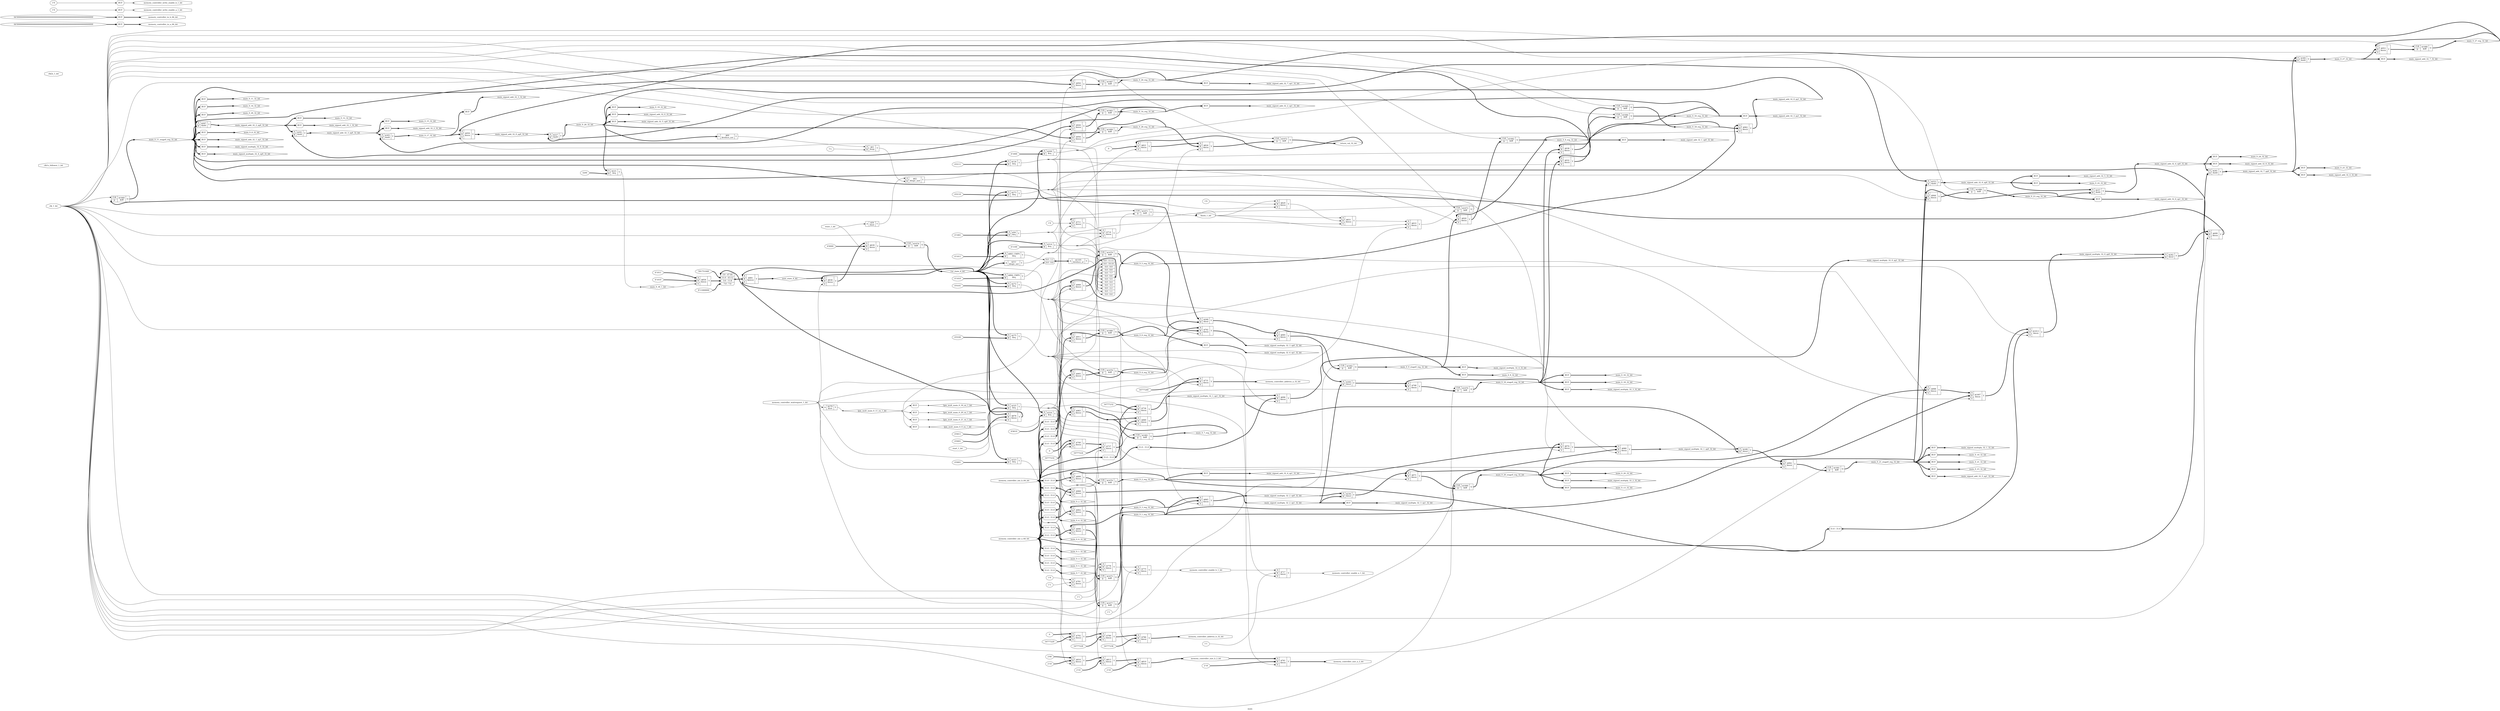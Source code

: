 digraph "main" {
label="main";
rankdir="LR";
remincross=true;
n68 [ shape=octagon, label="clk_1_bit", color="black", fontcolor="black" ];
n69 [ shape=octagon, label="clk1x_follower_1_bit", color="black", fontcolor="black" ];
n70 [ shape=octagon, label="clk2x_1_bit", color="black", fontcolor="black" ];
n71 [ shape=diamond, label="cur_state_4_bit", color="black", fontcolor="black" ];
n72 [ shape=octagon, label="finish_1_bit", color="black", fontcolor="black" ];
n73 [ shape=diamond, label="lpm_mult_main_0_11_en_1_bit", color="black", fontcolor="black" ];
n74 [ shape=diamond, label="lpm_mult_main_0_16_en_1_bit", color="black", fontcolor="black" ];
n75 [ shape=diamond, label="lpm_mult_main_0_20_en_1_bit", color="black", fontcolor="black" ];
n76 [ shape=diamond, label="lpm_mult_main_0_21_en_1_bit", color="black", fontcolor="black" ];
n77 [ shape=diamond, label="lpm_mult_main_0_9_en_1_bit", color="black", fontcolor="black" ];
n78 [ shape=diamond, label="main_0_1_32_bit", color="black", fontcolor="black" ];
n79 [ shape=diamond, label="main_0_10_32_bit", color="black", fontcolor="black" ];
n80 [ shape=diamond, label="main_0_11_32_bit", color="black", fontcolor="black" ];
n81 [ shape=diamond, label="main_0_11_stage0_reg_32_bit", color="black", fontcolor="black" ];
n82 [ shape=diamond, label="main_0_12_32_bit", color="black", fontcolor="black" ];
n83 [ shape=diamond, label="main_0_13_32_bit", color="black", fontcolor="black" ];
n84 [ shape=diamond, label="main_0_14_32_bit", color="black", fontcolor="black" ];
n85 [ shape=diamond, label="main_0_14_reg_32_bit", color="black", fontcolor="black" ];
n86 [ shape=diamond, label="main_0_15_32_bit", color="black", fontcolor="black" ];
n87 [ shape=diamond, label="main_0_16_32_bit", color="black", fontcolor="black" ];
n88 [ shape=diamond, label="main_0_16_reg_32_bit", color="black", fontcolor="black" ];
n89 [ shape=diamond, label="main_0_16_stage0_reg_32_bit", color="black", fontcolor="black" ];
n90 [ shape=diamond, label="main_0_17_32_bit", color="black", fontcolor="black" ];
n91 [ shape=diamond, label="main_0_18_32_bit", color="black", fontcolor="black" ];
n92 [ shape=diamond, label="main_0_18_reg_32_bit", color="black", fontcolor="black" ];
n93 [ shape=diamond, label="main_0_19_32_bit", color="black", fontcolor="black" ];
n94 [ shape=diamond, label="main_0_1_reg_32_bit", color="black", fontcolor="black" ];
n95 [ shape=diamond, label="main_0_2_32_bit", color="black", fontcolor="black" ];
n96 [ shape=diamond, label="main_0_20_32_bit", color="black", fontcolor="black" ];
n97 [ shape=diamond, label="main_0_20_stage0_reg_32_bit", color="black", fontcolor="black" ];
n98 [ shape=diamond, label="main_0_21_32_bit", color="black", fontcolor="black" ];
n99 [ shape=diamond, label="main_0_21_stage0_reg_32_bit", color="black", fontcolor="black" ];
n100 [ shape=diamond, label="main_0_22_32_bit", color="black", fontcolor="black" ];
n101 [ shape=diamond, label="main_0_23_32_bit", color="black", fontcolor="black" ];
n102 [ shape=diamond, label="main_0_23_reg_32_bit", color="black", fontcolor="black" ];
n103 [ shape=diamond, label="main_0_24_32_bit", color="black", fontcolor="black" ];
n104 [ shape=diamond, label="main_0_25_32_bit", color="black", fontcolor="black" ];
n105 [ shape=diamond, label="main_0_26_32_bit", color="black", fontcolor="black" ];
n106 [ shape=diamond, label="main_0_26_reg_32_bit", color="black", fontcolor="black" ];
n107 [ shape=diamond, label="main_0_27_32_bit", color="black", fontcolor="black" ];
n108 [ shape=diamond, label="main_0_27_reg_32_bit", color="black", fontcolor="black" ];
n109 [ shape=diamond, label="main_0_28_32_bit", color="black", fontcolor="black" ];
n110 [ shape=diamond, label="main_0_28_reg_32_bit", color="black", fontcolor="black" ];
n111 [ shape=diamond, label="main_0_2_reg_32_bit", color="black", fontcolor="black" ];
n112 [ shape=diamond, label="main_0_3_32_bit", color="black", fontcolor="black" ];
n113 [ shape=diamond, label="main_0_30_1_bit", color="black", fontcolor="black" ];
n114 [ shape=diamond, label="main_0_3_reg_32_bit", color="black", fontcolor="black" ];
n115 [ shape=diamond, label="main_0_4_32_bit", color="black", fontcolor="black" ];
n116 [ shape=diamond, label="main_0_4_reg_32_bit", color="black", fontcolor="black" ];
n117 [ shape=diamond, label="main_0_5_32_bit", color="black", fontcolor="black" ];
n118 [ shape=diamond, label="main_0_5_reg_32_bit", color="black", fontcolor="black" ];
n119 [ shape=diamond, label="main_0_6_32_bit", color="black", fontcolor="black" ];
n120 [ shape=diamond, label="main_0_6_reg_32_bit", color="black", fontcolor="black" ];
n121 [ shape=diamond, label="main_0_7_32_bit", color="black", fontcolor="black" ];
n122 [ shape=diamond, label="main_0_7_reg_32_bit", color="black", fontcolor="black" ];
n123 [ shape=diamond, label="main_0_8_32_bit", color="black", fontcolor="black" ];
n124 [ shape=diamond, label="main_0_9_32_bit", color="black", fontcolor="black" ];
n125 [ shape=diamond, label="main_0_9_reg_32_bit", color="black", fontcolor="black" ];
n126 [ shape=diamond, label="main_0_9_stage0_reg_32_bit", color="black", fontcolor="black" ];
n127 [ shape=diamond, label="main_signed_add_32_0_32_bit", color="black", fontcolor="black" ];
n128 [ shape=diamond, label="main_signed_add_32_0_op0_32_bit", color="black", fontcolor="black" ];
n129 [ shape=diamond, label="main_signed_add_32_0_op1_32_bit", color="black", fontcolor="black" ];
n130 [ shape=diamond, label="main_signed_add_32_1_32_bit", color="black", fontcolor="black" ];
n131 [ shape=diamond, label="main_signed_add_32_1_op0_32_bit", color="black", fontcolor="black" ];
n132 [ shape=diamond, label="main_signed_add_32_1_op1_32_bit", color="black", fontcolor="black" ];
n133 [ shape=diamond, label="main_signed_add_32_2_32_bit", color="black", fontcolor="black" ];
n134 [ shape=diamond, label="main_signed_add_32_2_op0_32_bit", color="black", fontcolor="black" ];
n135 [ shape=diamond, label="main_signed_add_32_2_op1_32_bit", color="black", fontcolor="black" ];
n136 [ shape=diamond, label="main_signed_add_32_3_32_bit", color="black", fontcolor="black" ];
n137 [ shape=diamond, label="main_signed_add_32_3_op0_32_bit", color="black", fontcolor="black" ];
n138 [ shape=diamond, label="main_signed_add_32_3_op1_32_bit", color="black", fontcolor="black" ];
n139 [ shape=diamond, label="main_signed_add_32_4_32_bit", color="black", fontcolor="black" ];
n140 [ shape=diamond, label="main_signed_add_32_4_op0_32_bit", color="black", fontcolor="black" ];
n141 [ shape=diamond, label="main_signed_add_32_4_op1_32_bit", color="black", fontcolor="black" ];
n142 [ shape=diamond, label="main_signed_add_32_5_32_bit", color="black", fontcolor="black" ];
n143 [ shape=diamond, label="main_signed_add_32_5_op0_32_bit", color="black", fontcolor="black" ];
n144 [ shape=diamond, label="main_signed_add_32_5_op1_32_bit", color="black", fontcolor="black" ];
n145 [ shape=diamond, label="main_signed_add_32_6_32_bit", color="black", fontcolor="black" ];
n146 [ shape=diamond, label="main_signed_add_32_6_op0_32_bit", color="black", fontcolor="black" ];
n147 [ shape=diamond, label="main_signed_add_32_6_op1_32_bit", color="black", fontcolor="black" ];
n148 [ shape=diamond, label="main_signed_add_32_7_32_bit", color="black", fontcolor="black" ];
n149 [ shape=diamond, label="main_signed_add_32_7_op0_32_bit", color="black", fontcolor="black" ];
n150 [ shape=diamond, label="main_signed_add_32_7_op1_32_bit", color="black", fontcolor="black" ];
n151 [ shape=diamond, label="main_signed_multiply_32_0_32_bit", color="black", fontcolor="black" ];
n152 [ shape=diamond, label="main_signed_multiply_32_0_op0_32_bit", color="black", fontcolor="black" ];
n153 [ shape=diamond, label="main_signed_multiply_32_0_op1_32_bit", color="black", fontcolor="black" ];
n154 [ shape=diamond, label="main_signed_multiply_32_1_32_bit", color="black", fontcolor="black" ];
n155 [ shape=diamond, label="main_signed_multiply_32_1_op0_32_bit", color="black", fontcolor="black" ];
n156 [ shape=diamond, label="main_signed_multiply_32_1_op1_32_bit", color="black", fontcolor="black" ];
n157 [ shape=diamond, label="main_signed_multiply_32_2_32_bit", color="black", fontcolor="black" ];
n158 [ shape=diamond, label="main_signed_multiply_32_2_op0_32_bit", color="black", fontcolor="black" ];
n159 [ shape=diamond, label="main_signed_multiply_32_2_op1_32_bit", color="black", fontcolor="black" ];
n160 [ shape=diamond, label="main_signed_multiply_32_3_32_bit", color="black", fontcolor="black" ];
n161 [ shape=diamond, label="main_signed_multiply_32_3_op0_32_bit", color="black", fontcolor="black" ];
n162 [ shape=diamond, label="main_signed_multiply_32_3_op1_32_bit", color="black", fontcolor="black" ];
n163 [ shape=diamond, label="main_signed_multiply_32_4_32_bit", color="black", fontcolor="black" ];
n164 [ shape=diamond, label="main_signed_multiply_32_4_op0_32_bit", color="black", fontcolor="black" ];
n165 [ shape=diamond, label="main_signed_multiply_32_4_op1_32_bit", color="black", fontcolor="black" ];
n166 [ shape=octagon, label="memory_controller_address_a_32_bit", color="black", fontcolor="black" ];
n167 [ shape=octagon, label="memory_controller_address_b_32_bit", color="black", fontcolor="black" ];
n168 [ shape=octagon, label="memory_controller_enable_a_1_bit", color="black", fontcolor="black" ];
n169 [ shape=octagon, label="memory_controller_enable_b_1_bit", color="black", fontcolor="black" ];
n170 [ shape=octagon, label="memory_controller_in_a_64_bit", color="black", fontcolor="black" ];
n171 [ shape=octagon, label="memory_controller_in_b_64_bit", color="black", fontcolor="black" ];
n172 [ shape=octagon, label="memory_controller_out_a_64_bit", color="black", fontcolor="black" ];
n173 [ shape=octagon, label="memory_controller_out_b_64_bit", color="black", fontcolor="black" ];
n174 [ shape=octagon, label="memory_controller_size_a_2_bit", color="black", fontcolor="black" ];
n175 [ shape=octagon, label="memory_controller_size_b_2_bit", color="black", fontcolor="black" ];
n176 [ shape=octagon, label="memory_controller_waitrequest_1_bit", color="black", fontcolor="black" ];
n177 [ shape=octagon, label="memory_controller_write_enable_a_1_bit", color="black", fontcolor="black" ];
n178 [ shape=octagon, label="memory_controller_write_enable_b_1_bit", color="black", fontcolor="black" ];
n179 [ shape=diamond, label="next_state_4_bit", color="black", fontcolor="black" ];
n180 [ shape=octagon, label="reset_1_bit", color="black", fontcolor="black" ];
n181 [ shape=octagon, label="return_val_32_bit", color="black", fontcolor="black" ];
n182 [ shape=octagon, label="start_1_bit", color="black", fontcolor="black" ];
c186 [ shape=record, label="{{<p183> A|<p184> B}|$287\n$add|{<p185> Y}}" ];
c187 [ shape=record, label="{{<p183> A|<p184> B}|$291\n$add|{<p185> Y}}" ];
c188 [ shape=record, label="{{<p183> A|<p184> B}|$305\n$add|{<p185> Y}}" ];
c189 [ shape=record, label="{{<p183> A|<p184> B}|$309\n$add|{<p185> Y}}" ];
c190 [ shape=record, label="{{<p183> A|<p184> B}|$227\n$add|{<p185> Y}}" ];
c191 [ shape=record, label="{{<p183> A|<p184> B}|$253\n$add|{<p185> Y}}" ];
c192 [ shape=record, label="{{<p183> A|<p184> B}|$257\n$add|{<p185> Y}}" ];
c193 [ shape=record, label="{{<p183> A|<p184> B}|$261\n$add|{<p185> Y}}" ];
c194 [ shape=record, label="{{<p183> A}|$1105\n$reduce_or|{<p185> Y}}" ];
x0 [ shape=record, style=rounded, label="<s1> 0:0 - 1:1 |<s0> 0:0 - 0:0 " ];
x0:e -> c194:p183:w [arrowhead=odiamond, arrowtail=odiamond, dir=both, color="black", style="setlinewidth(3)", label=""];
v1 [ label="4'0101" ];
c195 [ shape=record, label="{{<p183> A|<p184> B}|$272\n$eq|{<p185> Y}}" ];
v2 [ label="4'0110" ];
c196 [ shape=record, label="{{<p183> A|<p184> B}|$273\n$eq|{<p185> Y}}" ];
v3 [ label="4'0100" ];
c197 [ shape=record, label="{{<p183> A|<p184> B}|$275\n$eq|{<p185> Y}}" ];
c198 [ shape=record, label="{{<p183> A}|$279\n$not|{<p185> Y}}" ];
c199 [ shape=record, label="{{<p183> A}|$311\n$logic_not|{<p185> Y}}" ];
v4 [ label="4'1100" ];
c200 [ shape=record, label="{{<p183> A|<p184> B}|$314\n$eq|{<p185> Y}}" ];
v5 [ label="4'0001" ];
c201 [ shape=record, label="{{<p183> A|<p184> B}|$323\n$eq|{<p185> Y}}" ];
v6 [ label="4'0010" ];
c202 [ shape=record, label="{{<p183> A|<p184> B}|$324\n$eq|{<p185> Y}}" ];
v7 [ label="4'0011" ];
c203 [ shape=record, label="{{<p183> A|<p184> B}|$325\n$eq|{<p185> Y}}" ];
v8 [ label="4'1001" ];
c204 [ shape=record, label="{{<p183> A|<p184> B}|$58\n$eq|{<p185> Y}}" ];
c205 [ shape=record, label="{{<p183> A}|$59\n$not|{<p185> Y}}" ];
v9 [ label="4'0111" ];
c206 [ shape=record, label="{{<p183> A|<p184> B}|$124\n$eq|{<p185> Y}}" ];
v10 [ label="4'1000" ];
c207 [ shape=record, label="{{<p183> A|<p184> B}|$208\n$eq|{<p185> Y}}" ];
v11 [ label="3200" ];
c208 [ shape=record, label="{{<p183> A|<p184> B}|$221\n$eq|{<p185> Y}}" ];
v12 [ label="1'x" ];
c209 [ shape=record, label="{{<p183> A|<p184> B}|$61\n$eqx|{<p185> Y}}" ];
c210 [ shape=record, label="{{<p183> A|<p184> B}|$62\n$logic_and|{<p185> Y}}" ];
c211 [ shape=record, label="{{<p183> A|<p184> B}|$282\n$mul|{<p185> Y}}" ];
c212 [ shape=record, label="{{<p183> A|<p184> B}|$300\n$mul|{<p185> Y}}" ];
c213 [ shape=record, label="{{<p183> A|<p184> B}|$236\n$mul|{<p185> Y}}" ];
c214 [ shape=record, label="{{<p183> A|<p184> B}|$248\n$mul|{<p185> Y}}" ];
c215 [ shape=record, label="{{<p183> A|<p184> B}|$268\n$mul|{<p185> Y}}" ];
c219 [ shape=record, label="{{<p216> CLK|<p217> D}|$1069\n$dff|{<p218> Q}}" ];
c220 [ shape=record, label="{{<p216> CLK|<p217> D}|$1070\n$dff|{<p218> Q}}" ];
c221 [ shape=record, label="{{<p216> CLK|<p217> D}|$1071\n$dff|{<p218> Q}}" ];
c222 [ shape=record, label="{{<p216> CLK|<p217> D}|$1072\n$dff|{<p218> Q}}" ];
c223 [ shape=record, label="{{<p216> CLK|<p217> D}|$1073\n$dff|{<p218> Q}}" ];
c224 [ shape=record, label="{{<p216> CLK|<p217> D}|$1074\n$dff|{<p218> Q}}" ];
c225 [ shape=record, label="{{<p216> CLK|<p217> D}|$1075\n$dff|{<p218> Q}}" ];
c226 [ shape=record, label="{{<p216> CLK|<p217> D}|$1076\n$dff|{<p218> Q}}" ];
c227 [ shape=record, label="{{<p216> CLK|<p217> D}|$1077\n$dff|{<p218> Q}}" ];
c228 [ shape=record, label="{{<p216> CLK|<p217> D}|$1078\n$dff|{<p218> Q}}" ];
c229 [ shape=record, label="{{<p216> CLK|<p217> D}|$1079\n$dff|{<p218> Q}}" ];
c230 [ shape=record, label="{{<p216> CLK|<p217> D}|$1080\n$dff|{<p218> Q}}" ];
c231 [ shape=record, label="{{<p216> CLK|<p217> D}|$1081\n$dff|{<p218> Q}}" ];
c232 [ shape=record, label="{{<p216> CLK|<p217> D}|$1082\n$dff|{<p218> Q}}" ];
c233 [ shape=record, label="{{<p216> CLK|<p217> D}|$1083\n$dff|{<p218> Q}}" ];
c234 [ shape=record, label="{{<p216> CLK|<p217> D}|$1084\n$dff|{<p218> Q}}" ];
c235 [ shape=record, label="{{<p216> CLK|<p217> D}|$1085\n$dff|{<p218> Q}}" ];
c236 [ shape=record, label="{{<p216> CLK|<p217> D}|$1086\n$dff|{<p218> Q}}" ];
c237 [ shape=record, label="{{<p216> CLK|<p217> D}|$1087\n$dff|{<p218> Q}}" ];
c238 [ shape=record, label="{{<p216> CLK|<p217> D}|$1088\n$dff|{<p218> Q}}" ];
c239 [ shape=record, label="{{<p216> CLK|<p217> D}|$1089\n$dff|{<p218> Q}}" ];
c240 [ shape=record, label="{{<p216> CLK|<p217> D}|$1090\n$dff|{<p218> Q}}" ];
c241 [ shape=record, label="{{<p216> CLK|<p217> D}|$1091\n$dff|{<p218> Q}}" ];
c242 [ shape=record, label="{{<p216> CLK|<p217> D}|$1092\n$dff|{<p218> Q}}" ];
c244 [ shape=record, label="{{<p183> A|<p184> B|<p243> S}|$1007\n$mux|{<p185> Y}}" ];
c245 [ shape=record, label="{{<p183> A|<p184> B|<p243> S}|$1013\n$mux|{<p185> Y}}" ];
x13 [ shape=record, style=rounded, label="<s0> 31:0 - 31:0 " ];
x13:e -> c245:p184:w [arrowhead=odiamond, arrowtail=odiamond, dir=both, color="black", style="setlinewidth(3)", label=""];
c246 [ shape=record, label="{{<p183> A|<p184> B|<p243> S}|$696\n$mux|{<p185> Y}}" ];
x14 [ shape=record, style=rounded, label="<s0> 31:0 - 31:0 " ];
x14:e -> c246:p184:w [arrowhead=odiamond, arrowtail=odiamond, dir=both, color="black", style="setlinewidth(3)", label=""];
c247 [ shape=record, label="{{<p183> A|<p184> B|<p243> S}|$699\n$mux|{<p185> Y}}" ];
c248 [ shape=record, label="{{<p183> A|<p184> B|<p243> S}|$702\n$mux|{<p185> Y}}" ];
c249 [ shape=record, label="{{<p183> A|<p184> B|<p243> S}|$708\n$mux|{<p185> Y}}" ];
v15 [ label="1'0" ];
c250 [ shape=record, label="{{<p183> A|<p184> B|<p243> S}|$711\n$mux|{<p185> Y}}" ];
c251 [ shape=record, label="{{<p183> A|<p184> B|<p243> S}|$714\n$mux|{<p185> Y}}" ];
v16 [ label="1'1" ];
c252 [ shape=record, label="{{<p183> A|<p184> B|<p243> S}|$717\n$mux|{<p185> Y}}" ];
v17 [ label="16777240" ];
c253 [ shape=record, label="{{<p183> A|<p184> B|<p243> S}|$731\n$mux|{<p185> Y}}" ];
v18 [ label="16777232" ];
c254 [ shape=record, label="{{<p183> A|<p184> B|<p243> S}|$734\n$mux|{<p185> Y}}" ];
v19 [ label="16777224" ];
c255 [ shape=record, label="{{<p183> A|<p184> B|<p243> S}|$737\n$mux|{<p185> Y}}" ];
v20 [ label="0" ];
v21 [ label="16777216" ];
c256 [ shape=record, label="{{<p183> A|<p184> B|<p243> S}|$740\n$mux|{<p185> Y}}" ];
v22 [ label="2'10" ];
c257 [ shape=record, label="{{<p183> A|<p184> B|<p243> S}|$761\n$mux|{<p185> Y}}" ];
v23 [ label="1'1" ];
c258 [ shape=record, label="{{<p183> A|<p184> B|<p243> S}|$775\n$mux|{<p185> Y}}" ];
v24 [ label="1'1" ];
c259 [ shape=record, label="{{<p183> A|<p184> B|<p243> S}|$778\n$mux|{<p185> Y}}" ];
v25 [ label="1'0" ];
v26 [ label="1'1" ];
c260 [ shape=record, label="{{<p183> A|<p184> B|<p243> S}|$781\n$mux|{<p185> Y}}" ];
v27 [ label="16777236" ];
c261 [ shape=record, label="{{<p183> A|<p184> B|<p243> S}|$786\n$mux|{<p185> Y}}" ];
v28 [ label="16777228" ];
c262 [ shape=record, label="{{<p183> A|<p184> B|<p243> S}|$789\n$mux|{<p185> Y}}" ];
v29 [ label="0" ];
v30 [ label="16777220" ];
c263 [ shape=record, label="{{<p183> A|<p184> B|<p243> S}|$792\n$mux|{<p185> Y}}" ];
v31 [ label="2'10" ];
c264 [ shape=record, label="{{<p183> A|<p184> B|<p243> S}|$810\n$mux|{<p185> Y}}" ];
v32 [ label="2'10" ];
c265 [ shape=record, label="{{<p183> A|<p184> B|<p243> S}|$813\n$mux|{<p185> Y}}" ];
v33 [ label="2'00" ];
v34 [ label="2'10" ];
c266 [ shape=record, label="{{<p183> A|<p184> B|<p243> S}|$816\n$mux|{<p185> Y}}" ];
v35 [ label="0" ];
c267 [ shape=record, label="{{<p183> A|<p184> B|<p243> S}|$821\n$mux|{<p185> Y}}" ];
c268 [ shape=record, label="{{<p183> A|<p184> B|<p243> S}|$824\n$mux|{<p185> Y}}" ];
v36 [ label="1'0" ];
c269 [ shape=record, label="{{<p183> A|<p184> B|<p243> S}|$829\n$mux|{<p185> Y}}" ];
c270 [ shape=record, label="{{<p183> A|<p184> B|<p243> S}|$831\n$mux|{<p185> Y}}" ];
c271 [ shape=record, label="{{<p183> A|<p184> B|<p243> S}|$833\n$mux|{<p185> Y}}" ];
c272 [ shape=record, label="{{<p183> A|<p184> B|<p243> S}|$836\n$mux|{<p185> Y}}" ];
v37 [ label="4'0000" ];
c273 [ shape=record, label="{{<p183> A|<p184> B|<p243> S}|$839\n$mux|{<p185> Y}}" ];
v38 [ label="4'1011" ];
v39 [ label="4'1010" ];
c274 [ shape=record, label="{{<p183> A|<p184> B|<p243> S}|$858\n$mux|{<p185> Y}}" ];
v40 [ label="4'0001" ];
c275 [ shape=record, label="{{<p183> A|<p184> B|<p243> S}|$876\n$mux|{<p185> Y}}" ];
v42 [ label="591751049" ];
v43 [ label="8'11000000" ];
c276 [ shape=record, label="{{<p183> A|<p184> B|<p243> S}|$881\n$pmux|{<p185> Y}}" ];
x41 [ shape=record, style=rounded, label="<s3> 3:0 - 47:44 |<s2> 31:0 - 43:12 |<s1> 3:0 - 11:8 |<s0> 7:0 - 7:0 " ];
x41:e -> c276:p184:w [arrowhead=odiamond, arrowtail=odiamond, dir=both, color="black", style="setlinewidth(3)", label=""];
x44 [ shape=record, style=rounded, label="<s11> 0:0 - 11:11 |<s10> 0:0 - 10:10 |<s9> 0:0 - 9:9 |<s8> 0:0 - 8:8 |<s7> 0:0 - 7:7 |<s6> 0:0 - 6:6 |<s5> 0:0 - 5:5 |<s4> 0:0 - 4:4 |<s3> 0:0 - 3:3 |<s2> 0:0 - 2:2 |<s1> 0:0 - 1:1 |<s0> 0:0 - 0:0 " ];
x44:e -> c276:p243:w [arrowhead=odiamond, arrowtail=odiamond, dir=both, color="black", style="setlinewidth(3)", label=""];
v45 [ label="4'1011" ];
c277 [ shape=record, label="{{<p183> A|<p184> B}|$883_CMP0\n$eq|{<p185> Y}}" ];
v46 [ label="4'1010" ];
c278 [ shape=record, label="{{<p183> A|<p184> B}|$884_CMP0\n$eq|{<p185> Y}}" ];
c279 [ shape=record, label="{{<p183> A|<p184> B|<p243> S}|$896\n$mux|{<p185> Y}}" ];
x47 [ shape=record, style=rounded, label="<s0> 31:0 - 31:0 " ];
x47:e -> c279:p184:w [arrowhead=odiamond, arrowtail=odiamond, dir=both, color="black", style="setlinewidth(3)", label=""];
c280 [ shape=record, label="{{<p183> A|<p184> B|<p243> S}|$899\n$mux|{<p185> Y}}" ];
x48 [ shape=record, style=rounded, label="<s0> 31:0 - 31:0 " ];
x48:e -> c280:p184:w [arrowhead=odiamond, arrowtail=odiamond, dir=both, color="black", style="setlinewidth(3)", label=""];
c281 [ shape=record, label="{{<p183> A|<p184> B|<p243> S}|$902\n$mux|{<p185> Y}}" ];
x49 [ shape=record, style=rounded, label="<s0> 31:0 - 31:0 " ];
x49:e -> c281:p184:w [arrowhead=odiamond, arrowtail=odiamond, dir=both, color="black", style="setlinewidth(3)", label=""];
c282 [ shape=record, label="{{<p183> A|<p184> B|<p243> S}|$905\n$mux|{<p185> Y}}" ];
x50 [ shape=record, style=rounded, label="<s0> 31:0 - 31:0 " ];
x50:e -> c282:p184:w [arrowhead=odiamond, arrowtail=odiamond, dir=both, color="black", style="setlinewidth(3)", label=""];
c283 [ shape=record, label="{{<p183> A|<p184> B|<p243> S}|$908\n$mux|{<p185> Y}}" ];
x51 [ shape=record, style=rounded, label="<s0> 31:0 - 31:0 " ];
x51:e -> c283:p184:w [arrowhead=odiamond, arrowtail=odiamond, dir=both, color="black", style="setlinewidth(3)", label=""];
c284 [ shape=record, label="{{<p183> A|<p184> B|<p243> S}|$911\n$mux|{<p185> Y}}" ];
x52 [ shape=record, style=rounded, label="<s0> 31:0 - 31:0 " ];
x52:e -> c284:p184:w [arrowhead=odiamond, arrowtail=odiamond, dir=both, color="black", style="setlinewidth(3)", label=""];
c285 [ shape=record, label="{{<p183> A|<p184> B|<p243> S}|$920\n$mux|{<p185> Y}}" ];
c286 [ shape=record, label="{{<p183> A|<p184> B|<p243> S}|$926\n$mux|{<p185> Y}}" ];
c287 [ shape=record, label="{{<p183> A|<p184> B|<p243> S}|$932\n$mux|{<p185> Y}}" ];
c288 [ shape=record, label="{{<p183> A|<p184> B|<p243> S}|$938\n$mux|{<p185> Y}}" ];
c289 [ shape=record, label="{{<p183> A|<p184> B|<p243> S}|$944\n$mux|{<p185> Y}}" ];
c290 [ shape=record, label="{{<p183> A|<p184> B|<p243> S}|$950\n$mux|{<p185> Y}}" ];
c291 [ shape=record, label="{{<p183> A|<p184> B|<p243> S}|$953\n$mux|{<p185> Y}}" ];
c292 [ shape=record, label="{{<p183> A|<p184> B|<p243> S}|$956\n$mux|{<p185> Y}}" ];
c293 [ shape=record, label="{{<p183> A|<p184> B|<p243> S}|$959\n$mux|{<p185> Y}}" ];
c294 [ shape=record, label="{{<p183> A|<p184> B|<p243> S}|$962\n$mux|{<p185> Y}}" ];
c295 [ shape=record, label="{{<p183> A|<p184> B|<p243> S}|$965\n$mux|{<p185> Y}}" ];
c296 [ shape=record, label="{{<p183> A|<p184> B|<p243> S}|$968\n$mux|{<p185> Y}}" ];
x53 [ shape=record, style=rounded, label="<s0> 31:0 - 31:0 " ];
x53:e -> c296:p183:w [arrowhead=odiamond, arrowtail=odiamond, dir=both, color="black", style="setlinewidth(3)", label=""];
x54 [ shape=record, style=rounded, label="<s0> 31:0 - 31:0 " ];
x54:e -> c296:p184:w [arrowhead=odiamond, arrowtail=odiamond, dir=both, color="black", style="setlinewidth(3)", label=""];
c297 [ shape=record, label="{{<p183> A|<p184> B|<p243> S}|$971\n$mux|{<p185> Y}}" ];
c298 [ shape=record, label="{{<p183> A|<p184> B|<p243> S}|$974\n$mux|{<p185> Y}}" ];
c299 [ shape=record, label="{{<p183> A|<p184> B|<p243> S}|$980\n$mux|{<p185> Y}}" ];
c300 [ shape=record, label="{{<p183> A|<p184> B|<p243> S}|$983\n$mux|{<p185> Y}}" ];
x55 [ shape=record, style=rounded, label="<s0> 31:0 - 31:0 " ];
x55:e -> c300:p184:w [arrowhead=odiamond, arrowtail=odiamond, dir=both, color="black", style="setlinewidth(3)", label=""];
c301 [ shape=record, label="{{<p183> A|<p184> B|<p243> S}|$989\n$mux|{<p185> Y}}" ];
x56 [ shape=record, style=rounded, label="<s0> 31:0 - 31:0 " ];
x56:e -> c301:p184:w [arrowhead=odiamond, arrowtail=odiamond, dir=both, color="black", style="setlinewidth(3)", label=""];
c302 [ shape=record, label="{{<p183> A|<p184> B|<p243> S}|$992\n$mux|{<p185> Y}}" ];
c303 [ shape=record, label="{{<p183> A|<p184> B|<p243> S}|$995\n$mux|{<p185> Y}}" ];
c304 [ shape=record, label="{{<p183> A|<p184> B|<p243> S}|$998\n$mux|{<p185> Y}}" ];
c305 [ shape=record, label="{{<p183> A}|$60\n$reduce_xor|{<p185> Y}}" ];
x57 [shape=box, style=rounded, label="BUF"];
x58 [shape=box, style=rounded, label="BUF"];
x59 [shape=box, style=rounded, label="BUF"];
x60 [shape=box, style=rounded, label="BUF"];
x61 [ shape=record, style=rounded, label="<s0> 31:0 - 31:0 " ];
x62 [shape=box, style=rounded, label="BUF"];
x63 [shape=box, style=rounded, label="BUF"];
x64 [shape=box, style=rounded, label="BUF"];
x65 [shape=box, style=rounded, label="BUF"];
x66 [shape=box, style=rounded, label="BUF"];
x67 [shape=box, style=rounded, label="BUF"];
x68 [shape=box, style=rounded, label="BUF"];
x69 [shape=box, style=rounded, label="BUF"];
x70 [shape=box, style=rounded, label="BUF"];
x71 [ shape=record, style=rounded, label="<s0> 31:0 - 31:0 " ];
x72 [shape=box, style=rounded, label="BUF"];
x73 [shape=box, style=rounded, label="BUF"];
x74 [shape=box, style=rounded, label="BUF"];
x75 [shape=box, style=rounded, label="BUF"];
x76 [shape=box, style=rounded, label="BUF"];
x77 [shape=box, style=rounded, label="BUF"];
x78 [shape=box, style=rounded, label="BUF"];
x79 [ shape=record, style=rounded, label="<s0> 31:0 - 31:0 " ];
x80 [ shape=record, style=rounded, label="<s0> 31:0 - 31:0 " ];
x81 [ shape=record, style=rounded, label="<s0> 31:0 - 31:0 " ];
x82 [ shape=record, style=rounded, label="<s0> 31:0 - 31:0 " ];
x83 [ shape=record, style=rounded, label="<s0> 31:0 - 31:0 " ];
x84 [shape=box, style=rounded, label="BUF"];
x85 [shape=box, style=rounded, label="BUF"];
x86 [shape=box, style=rounded, label="BUF"];
x87 [shape=box, style=rounded, label="BUF"];
x88 [shape=box, style=rounded, label="BUF"];
x89 [shape=box, style=rounded, label="BUF"];
x90 [shape=box, style=rounded, label="BUF"];
x91 [shape=box, style=rounded, label="BUF"];
x92 [shape=box, style=rounded, label="BUF"];
x93 [shape=box, style=rounded, label="BUF"];
x94 [shape=box, style=rounded, label="BUF"];
x95 [shape=box, style=rounded, label="BUF"];
x96 [shape=box, style=rounded, label="BUF"];
x97 [shape=box, style=rounded, label="BUF"];
x98 [shape=box, style=rounded, label="BUF"];
x99 [shape=box, style=rounded, label="BUF"];
x100 [shape=box, style=rounded, label="BUF"];
x101 [shape=box, style=rounded, label="BUF"];
x102 [shape=box, style=rounded, label="BUF"];
x103 [shape=box, style=rounded, label="BUF"];
x104 [shape=box, style=rounded, label="BUF"];
x105 [shape=box, style=rounded, label="BUF"];
x106 [shape=box, style=rounded, label="BUF"];
x107 [shape=box, style=rounded, label="BUF"];
x108 [shape=box, style=rounded, label="BUF"];
x109 [shape=box, style=rounded, label="BUF"];
x110 [shape=box, style=rounded, label="BUF"];
v111 [ label="64'0000000000000000000000000000000000000000000000000000000000000000" ];
x112 [shape=box, style=rounded, label="BUF"];
v113 [ label="64'0000000000000000000000000000000000000000000000000000000000000000" ];
x114 [shape=box, style=rounded, label="BUF"];
v115 [ label="1'0" ];
x116 [shape=box, style=rounded, label="BUF"];
v117 [ label="1'0" ];
x118 [shape=box, style=rounded, label="BUF"];
c297:p185:e -> c240:p217:w [color="black", style="setlinewidth(3)", label=""];
x74:e:e -> n100:w [color="black", style="setlinewidth(3)", label=""];
x75:e:e -> n101:w [color="black", style="setlinewidth(3)", label=""];
c236:p218:e -> n102:w [color="black", style="setlinewidth(3)", label=""];
n102:e -> c192:p184:w [color="black", style="setlinewidth(3)", label=""];
n102:e -> c289:p183:w [color="black", style="setlinewidth(3)", label=""];
n102:e -> x100:w:w [color="black", style="setlinewidth(3)", label=""];
x76:e:e -> n103:w [color="black", style="setlinewidth(3)", label=""];
x77:e:e -> n104:w [color="black", style="setlinewidth(3)", label=""];
x78:e:e -> n105:w [color="black", style="setlinewidth(3)", label=""];
c237:p218:e -> n106:w [color="black", style="setlinewidth(3)", label=""];
n106:e -> c189:p184:w [color="black", style="setlinewidth(3)", label=""];
n106:e -> c290:p183:w [color="black", style="setlinewidth(3)", label=""];
n106:e -> x102:w:w [color="black", style="setlinewidth(3)", label=""];
c189:p185:e -> n107:w [color="black", style="setlinewidth(3)", label=""];
n107:e -> c291:p184:w [color="black", style="setlinewidth(3)", label=""];
n107:e -> x101:w:w [color="black", style="setlinewidth(3)", label=""];
c238:p218:e -> n108:w [color="black", style="setlinewidth(3)", label=""];
n108:e -> c291:p183:w [color="black", style="setlinewidth(3)", label=""];
n108:e -> c293:p183:w [color="black", style="setlinewidth(3)", label=""];
c190:p185:e -> n109:w [color="black", style="setlinewidth(3)", label=""];
n109:e -> c191:p183:w [color="black", style="setlinewidth(3)", label=""];
n109:e -> c208:p183:w [color="black", style="setlinewidth(3)", label=""];
n109:e -> c292:p184:w [color="black", style="setlinewidth(3)", label=""];
n109:e -> c305:p183:w [color="black", style="setlinewidth(3)", label=""];
n109:e -> x70:w:w [color="black", style="setlinewidth(3)", label=""];
n109:e -> x86:w:w [color="black", style="setlinewidth(3)", label=""];
n109:e -> x97:w:w [color="black", style="setlinewidth(3)", label=""];
c302:p185:e -> c241:p217:w [color="black", style="setlinewidth(3)", label=""];
c239:p218:e -> n110:w [color="black", style="setlinewidth(3)", label=""];
n110:e -> c268:p184:w [color="black", style="setlinewidth(3)", label=""];
n110:e -> c292:p183:w [color="black", style="setlinewidth(3)", label=""];
c226:p218:e -> n111:w [color="black", style="setlinewidth(3)", label=""];
n111:e -> c193:p184:w [color="black", style="setlinewidth(3)", label=""];
n111:e -> c280:p183:w [color="black", style="setlinewidth(3)", label=""];
n111:e -> c298:p184:w [color="black", style="setlinewidth(3)", label=""];
n111:e -> x95:w:w [color="black", style="setlinewidth(3)", label=""];
x79:e -> n112:w [color="black", style="setlinewidth(3)", label=""];
c208:p185:e -> n113:w [color="black", label=""];
n113:e -> c274:p243:w [color="black", label=""];
c227:p218:e -> n114:w [color="black", style="setlinewidth(3)", label=""];
n114:e -> c281:p183:w [color="black", style="setlinewidth(3)", label=""];
n114:e -> c295:p184:w [color="black", style="setlinewidth(3)", label=""];
x80:e -> n115:w [color="black", style="setlinewidth(3)", label=""];
c228:p218:e -> n116:w [color="black", style="setlinewidth(3)", label=""];
n116:e -> c248:p184:w [color="black", style="setlinewidth(3)", label=""];
n116:e -> c282:p183:w [color="black", style="setlinewidth(3)", label=""];
x81:e -> n117:w [color="black", style="setlinewidth(3)", label=""];
c229:p218:e -> n118:w [color="black", style="setlinewidth(3)", label=""];
n118:e -> c248:p183:w [color="black", style="setlinewidth(3)", label=""];
n118:e -> c283:p183:w [color="black", style="setlinewidth(3)", label=""];
n118:e -> c294:p183:w [color="black", style="setlinewidth(3)", label=""];
x82:e -> n119:w [color="black", style="setlinewidth(3)", label=""];
c289:p185:e -> c236:p217:w [color="black", style="setlinewidth(3)", label=""];
c230:p218:e -> n120:w [color="black", style="setlinewidth(3)", label=""];
n120:e -> c215:p184:w [color="black", style="setlinewidth(3)", label=""];
n120:e -> c284:p183:w [color="black", style="setlinewidth(3)", label=""];
n120:e -> x110:w:w [color="black", style="setlinewidth(3)", label=""];
x83:e -> n121:w [color="black", style="setlinewidth(3)", label=""];
c231:p218:e -> n122:w [color="black", style="setlinewidth(3)", label=""];
n122:e -> c300:p183:w [color="black", style="setlinewidth(3)", label=""];
x84:e:e -> n123:w [color="black", style="setlinewidth(3)", label=""];
x85:e:e -> n124:w [color="black", style="setlinewidth(3)", label=""];
c232:p218:e -> n125:w [color="black", style="setlinewidth(3)", label=""];
n125:e -> c186:p183:w [color="black", style="setlinewidth(3)", label=""];
n125:e -> c285:p183:w [color="black", style="setlinewidth(3)", label=""];
n125:e -> x88:w:w [color="black", style="setlinewidth(3)", label=""];
c242:p218:e -> n126:w [color="black", style="setlinewidth(3)", label=""];
n126:e -> c285:p184:w [color="black", style="setlinewidth(3)", label=""];
n126:e -> c303:p184:w [color="black", style="setlinewidth(3)", label=""];
n126:e -> x108:w:w [color="black", style="setlinewidth(3)", label=""];
n126:e -> x85:w:w [color="black", style="setlinewidth(3)", label=""];
x86:e:e -> n127:w [color="black", style="setlinewidth(3)", label=""];
c293:p185:e -> n128:w [color="black", style="setlinewidth(3)", label=""];
n128:e -> c190:p183:w [color="black", style="setlinewidth(3)", label=""];
c294:p185:e -> n129:w [color="black", style="setlinewidth(3)", label=""];
n129:e -> c190:p184:w [color="black", style="setlinewidth(3)", label=""];
c290:p185:e -> c237:p217:w [color="black", style="setlinewidth(3)", label=""];
x87:e:e -> n130:w [color="black", style="setlinewidth(3)", label=""];
x88:e:e -> n131:w [color="black", style="setlinewidth(3)", label=""];
x89:e:e -> n132:w [color="black", style="setlinewidth(3)", label=""];
x90:e:e -> n133:w [color="black", style="setlinewidth(3)", label=""];
c186:p185:e -> n134:w [color="black", style="setlinewidth(3)", label=""];
n134:e -> c187:p183:w [color="black", style="setlinewidth(3)", label=""];
n134:e -> x64:w:w [color="black", style="setlinewidth(3)", label=""];
n134:e -> x87:w:w [color="black", style="setlinewidth(3)", label=""];
x91:e:e -> n135:w [color="black", style="setlinewidth(3)", label=""];
x92:e:e -> n136:w [color="black", style="setlinewidth(3)", label=""];
c187:p185:e -> n137:w [color="black", style="setlinewidth(3)", label=""];
n137:e -> c188:p183:w [color="black", style="setlinewidth(3)", label=""];
n137:e -> x67:w:w [color="black", style="setlinewidth(3)", label=""];
n137:e -> x90:w:w [color="black", style="setlinewidth(3)", label=""];
x93:e:e -> n138:w [color="black", style="setlinewidth(3)", label=""];
x94:e:e -> n139:w [color="black", style="setlinewidth(3)", label=""];
c291:p185:e -> c238:p217:w [color="black", style="setlinewidth(3)", label=""];
c192:p185:e -> n140:w [color="black", style="setlinewidth(3)", label=""];
n140:e -> c193:p183:w [color="black", style="setlinewidth(3)", label=""];
n140:e -> x76:w:w [color="black", style="setlinewidth(3)", label=""];
n140:e -> x99:w:w [color="black", style="setlinewidth(3)", label=""];
x95:e:e -> n141:w [color="black", style="setlinewidth(3)", label=""];
x96:e:e -> n142:w [color="black", style="setlinewidth(3)", label=""];
x97:e:e -> n143:w [color="black", style="setlinewidth(3)", label=""];
x98:e:e -> n144:w [color="black", style="setlinewidth(3)", label=""];
x99:e:e -> n145:w [color="black", style="setlinewidth(3)", label=""];
c191:p185:e -> n146:w [color="black", style="setlinewidth(3)", label=""];
n146:e -> c192:p183:w [color="black", style="setlinewidth(3)", label=""];
n146:e -> x74:w:w [color="black", style="setlinewidth(3)", label=""];
n146:e -> x96:w:w [color="black", style="setlinewidth(3)", label=""];
x100:e:e -> n147:w [color="black", style="setlinewidth(3)", label=""];
x101:e:e -> n148:w [color="black", style="setlinewidth(3)", label=""];
c193:p185:e -> n149:w [color="black", style="setlinewidth(3)", label=""];
n149:e -> c189:p183:w [color="black", style="setlinewidth(3)", label=""];
n149:e -> x77:w:w [color="black", style="setlinewidth(3)", label=""];
n149:e -> x94:w:w [color="black", style="setlinewidth(3)", label=""];
c292:p185:e -> c239:p217:w [color="black", style="setlinewidth(3)", label=""];
x102:e:e -> n150:w [color="black", style="setlinewidth(3)", label=""];
x103:e:e -> n151:w [color="black", style="setlinewidth(3)", label=""];
c245:p185:e -> n152:w [color="black", style="setlinewidth(3)", label=""];
n152:e -> c211:p183:w [color="black", style="setlinewidth(3)", label=""];
c246:p185:e -> n153:w [color="black", style="setlinewidth(3)", label=""];
n153:e -> c211:p184:w [color="black", style="setlinewidth(3)", label=""];
x104:e:e -> n154:w [color="black", style="setlinewidth(3)", label=""];
c299:p185:e -> n155:w [color="black", style="setlinewidth(3)", label=""];
n155:e -> c214:p183:w [color="black", style="setlinewidth(3)", label=""];
c301:p185:e -> n156:w [color="black", style="setlinewidth(3)", label=""];
n156:e -> c214:p184:w [color="black", style="setlinewidth(3)", label=""];
n156:e -> c246:p183:w [color="black", style="setlinewidth(3)", label=""];
x105:e:e -> n157:w [color="black", style="setlinewidth(3)", label=""];
c295:p185:e -> n158:w [color="black", style="setlinewidth(3)", label=""];
n158:e -> c213:p183:w [color="black", style="setlinewidth(3)", label=""];
c296:p185:e -> n159:w [color="black", style="setlinewidth(3)", label=""];
n159:e -> c212:p184:w [color="black", style="setlinewidth(3)", label=""];
n159:e -> c213:p184:w [color="black", style="setlinewidth(3)", label=""];
n159:e -> x107:w:w [color="black", style="setlinewidth(3)", label=""];
c280:p185:e -> c226:p217:w [color="black", style="setlinewidth(3)", label=""];
x106:e:e -> n160:w [color="black", style="setlinewidth(3)", label=""];
c248:p185:e -> n161:w [color="black", style="setlinewidth(3)", label=""];
n161:e -> c212:p183:w [color="black", style="setlinewidth(3)", label=""];
x107:e:e -> n162:w [color="black", style="setlinewidth(3)", label=""];
x108:e:e -> n163:w [color="black", style="setlinewidth(3)", label=""];
x109:e:e -> n164:w [color="black", style="setlinewidth(3)", label=""];
x110:e:e -> n165:w [color="black", style="setlinewidth(3)", label=""];
c253:p185:e -> n166:w [color="black", style="setlinewidth(3)", label=""];
c261:p185:e -> n167:w [color="black", style="setlinewidth(3)", label=""];
c252:p185:e -> n168:w [color="black", label=""];
c258:p185:e -> n169:w [color="black", label=""];
n169:e -> c252:p183:w [color="black", label=""];
c281:p185:e -> c227:p217:w [color="black", style="setlinewidth(3)", label=""];
x112:e:e -> n170:w [color="black", style="setlinewidth(3)", label=""];
x114:e:e -> n171:w [color="black", style="setlinewidth(3)", label=""];
n172:e -> x13:s0:w [color="black", style="setlinewidth(3)", label=""];
n172:e -> x47:s0:w [color="black", style="setlinewidth(3)", label=""];
n172:e -> x49:s0:w [color="black", style="setlinewidth(3)", label=""];
n172:e -> x51:s0:w [color="black", style="setlinewidth(3)", label=""];
n172:e -> x53:s0:w [color="black", style="setlinewidth(3)", label=""];
n172:e -> x55:s0:w [color="black", style="setlinewidth(3)", label=""];
n172:e -> x61:s0:w [color="black", style="setlinewidth(3)", label=""];
n172:e -> x79:s0:w [color="black", style="setlinewidth(3)", label=""];
n172:e -> x81:s0:w [color="black", style="setlinewidth(3)", label=""];
n172:e -> x83:s0:w [color="black", style="setlinewidth(3)", label=""];
n173:e -> x14:s0:w [color="black", style="setlinewidth(3)", label=""];
n173:e -> x48:s0:w [color="black", style="setlinewidth(3)", label=""];
n173:e -> x50:s0:w [color="black", style="setlinewidth(3)", label=""];
n173:e -> x52:s0:w [color="black", style="setlinewidth(3)", label=""];
n173:e -> x54:s0:w [color="black", style="setlinewidth(3)", label=""];
n173:e -> x56:s0:w [color="black", style="setlinewidth(3)", label=""];
n173:e -> x71:s0:w [color="black", style="setlinewidth(3)", label=""];
n173:e -> x80:s0:w [color="black", style="setlinewidth(3)", label=""];
n173:e -> x82:s0:w [color="black", style="setlinewidth(3)", label=""];
c257:p185:e -> n174:w [color="black", style="setlinewidth(3)", label=""];
c264:p185:e -> n175:w [color="black", style="setlinewidth(3)", label=""];
n175:e -> c257:p183:w [color="black", style="setlinewidth(3)", label=""];
n176:e -> c198:p183:w [color="black", label=""];
n176:e -> c247:p243:w [color="black", label=""];
n176:e -> c249:p243:w [color="black", label=""];
n176:e -> c271:p243:w [color="black", label=""];
n176:e -> c272:p243:w [color="black", label=""];
n176:e -> c297:p243:w [color="black", label=""];
n176:e -> c302:p243:w [color="black", label=""];
n176:e -> c303:p243:w [color="black", label=""];
x116:e:e -> n177:w [color="black", label=""];
x118:e:e -> n178:w [color="black", label=""];
c276:p185:e -> n179:w [color="black", style="setlinewidth(3)", label=""];
n179:e -> c272:p183:w [color="black", style="setlinewidth(3)", label=""];
c282:p185:e -> c228:p217:w [color="black", style="setlinewidth(3)", label=""];
n180:e -> c205:p183:w [color="black", label=""];
n180:e -> c273:p243:w [color="black", label=""];
c222:p218:e -> n181:w [color="black", style="setlinewidth(3)", label=""];
n181:e -> c267:p183:w [color="black", style="setlinewidth(3)", label=""];
n182:e -> c275:p243:w [color="black", label=""];
c283:p185:e -> c229:p217:w [color="black", style="setlinewidth(3)", label=""];
c273:p185:e -> c224:p217:w [color="black", style="setlinewidth(3)", label=""];
c284:p185:e -> c230:p217:w [color="black", style="setlinewidth(3)", label=""];
n21 [ shape=point ];
c300:p185:e -> n21:w [color="black", style="setlinewidth(3)", label=""];
n21:e -> c231:p217:w [color="black", style="setlinewidth(3)", label=""];
n21:e -> c301:p183:w [color="black", style="setlinewidth(3)", label=""];
c285:p185:e -> c232:p217:w [color="black", style="setlinewidth(3)", label=""];
c303:p185:e -> c242:p217:w [color="black", style="setlinewidth(3)", label=""];
c268:p185:e -> c222:p217:w [color="black", style="setlinewidth(3)", label=""];
c251:p185:e -> c221:p217:w [color="black", label=""];
c244:p185:e -> c245:p183:w [color="black", style="setlinewidth(3)", label=""];
c298:p185:e -> c299:p183:w [color="black", style="setlinewidth(3)", label=""];
c256:p185:e -> c255:p183:w [color="black", style="setlinewidth(3)", label=""];
c263:p185:e -> c262:p183:w [color="black", style="setlinewidth(3)", label=""];
c271:p185:e -> c223:p217:w [color="black", label=""];
c260:p185:e -> c259:p183:w [color="black", label=""];
c266:p185:e -> c265:p183:w [color="black", style="setlinewidth(3)", label=""];
c275:p185:e -> x41:s3:w [color="black", style="setlinewidth(3)", label=""];
c304:p185:e -> c244:p183:w [color="black", style="setlinewidth(3)", label=""];
c255:p185:e -> c254:p183:w [color="black", style="setlinewidth(3)", label=""];
c262:p185:e -> c261:p183:w [color="black", style="setlinewidth(3)", label=""];
c259:p185:e -> c258:p183:w [color="black", label=""];
c265:p185:e -> c264:p183:w [color="black", style="setlinewidth(3)", label=""];
c274:p185:e -> x41:s1:w [color="black", style="setlinewidth(3)", label=""];
c254:p185:e -> c253:p183:w [color="black", style="setlinewidth(3)", label=""];
c247:p185:e -> c219:p217:w [color="black", style="setlinewidth(3)", label=""];
c194:p185:e -> x44:s1:w [color="black", label=""];
n41 [ shape=point ];
c195:p185:e -> n41:w [color="black", label=""];
n41:e -> c244:p243:w [color="black", label=""];
n41:e -> c248:p243:w [color="black", label=""];
n41:e -> c283:p243:w [color="black", label=""];
n41:e -> c284:p243:w [color="black", label=""];
n41:e -> c290:p243:w [color="black", label=""];
n41:e -> c295:p243:w [color="black", label=""];
n41:e -> c296:p243:w [color="black", label=""];
n41:e -> c299:p243:w [color="black", label=""];
n41:e -> c301:p243:w [color="black", label=""];
n41:e -> x44:s6:w [color="black", label=""];
n42 [ shape=point ];
c196:p185:e -> n42:w [color="black", label=""];
n42:e -> c287:p243:w [color="black", label=""];
n42:e -> c289:p243:w [color="black", label=""];
n42:e -> c298:p243:w [color="black", label=""];
n42:e -> c300:p243:w [color="black", label=""];
n42:e -> c304:p243:w [color="black", label=""];
n42:e -> x44:s5:w [color="black", label=""];
n43 [ shape=point ];
c197:p185:e -> n43:w [color="black", label=""];
n43:e -> c245:p243:w [color="black", label=""];
n43:e -> c246:p243:w [color="black", label=""];
n43:e -> c252:p243:w [color="black", label=""];
n43:e -> c253:p243:w [color="black", label=""];
n43:e -> c257:p243:w [color="black", label=""];
n43:e -> c281:p243:w [color="black", label=""];
n43:e -> c282:p243:w [color="black", label=""];
n43:e -> x44:s7:w [color="black", label=""];
n44 [ shape=point ];
c199:p185:e -> n44:w [color="black", label=""];
n44:e -> c250:p243:w [color="black", label=""];
n44:e -> c267:p243:w [color="black", label=""];
n44:e -> x44:s11:w [color="black", label=""];
n45 [ shape=point ];
c200:p185:e -> n45:w [color="black", label=""];
n45:e -> c251:p243:w [color="black", label=""];
n45:e -> c268:p243:w [color="black", label=""];
n45:e -> x44:s0:w [color="black", label=""];
n46 [ shape=point ];
c201:p185:e -> n46:w [color="black", label=""];
n46:e -> c256:p243:w [color="black", label=""];
n46:e -> c260:p243:w [color="black", label=""];
n46:e -> c263:p243:w [color="black", label=""];
n46:e -> c266:p243:w [color="black", label=""];
n46:e -> x44:s10:w [color="black", label=""];
n47 [ shape=point ];
c202:p185:e -> n47:w [color="black", label=""];
n47:e -> c255:p243:w [color="black", label=""];
n47:e -> c259:p243:w [color="black", label=""];
n47:e -> c262:p243:w [color="black", label=""];
n47:e -> c265:p243:w [color="black", label=""];
n47:e -> x44:s9:w [color="black", label=""];
n48 [ shape=point ];
c203:p185:e -> n48:w [color="black", label=""];
n48:e -> c254:p243:w [color="black", label=""];
n48:e -> c258:p243:w [color="black", label=""];
n48:e -> c261:p243:w [color="black", label=""];
n48:e -> c264:p243:w [color="black", label=""];
n48:e -> c279:p243:w [color="black", label=""];
n48:e -> c280:p243:w [color="black", label=""];
n48:e -> x44:s8:w [color="black", label=""];
n49 [ shape=point ];
c204:p185:e -> n49:w [color="black", label=""];
n49:e -> c270:p243:w [color="black", label=""];
n49:e -> c292:p243:w [color="black", label=""];
n49:e -> x44:s2:w [color="black", label=""];
c286:p185:e -> c233:p217:w [color="black", style="setlinewidth(3)", label=""];
c205:p185:e -> c210:p183:w [color="black", label=""];
n51 [ shape=point ];
c206:p185:e -> n51:w [color="black", label=""];
n51:e -> c285:p243:w [color="black", label=""];
n51:e -> c286:p243:w [color="black", label=""];
n51:e -> c288:p243:w [color="black", label=""];
n51:e -> x44:s4:w [color="black", label=""];
n52 [ shape=point ];
c207:p185:e -> n52:w [color="black", label=""];
n52:e -> c291:p243:w [color="black", label=""];
n52:e -> c293:p243:w [color="black", label=""];
n52:e -> c294:p243:w [color="black", label=""];
n52:e -> x44:s3:w [color="black", label=""];
c209:p185:e -> c210:p184:w [color="black", label=""];
c210:p185:e -> c269:p243:w [color="black", label=""];
c211:p185:e -> c247:p183:w [color="black", style="setlinewidth(3)", label=""];
c212:p185:e -> c249:p183:w [color="black", style="setlinewidth(3)", label=""];
c213:p185:e -> c297:p183:w [color="black", style="setlinewidth(3)", label=""];
c214:p185:e -> c302:p183:w [color="black", style="setlinewidth(3)", label=""];
c215:p185:e -> c303:p183:w [color="black", style="setlinewidth(3)", label=""];
c287:p185:e -> c234:p217:w [color="black", style="setlinewidth(3)", label=""];
c250:p185:e -> c251:p183:w [color="black", label=""];
c267:p185:e -> c268:p183:w [color="black", style="setlinewidth(3)", label=""];
c269:p185:e -> c270:p184:w [color="black", label=""];
c270:p185:e -> c271:p183:w [color="black", label=""];
c272:p185:e -> c273:p183:w [color="black", style="setlinewidth(3)", label=""];
c277:p185:e -> x0:s1:w [color="black", label=""];
c278:p185:e -> x0:s0:w [color="black", label=""];
c305:p185:e -> c209:p183:w [color="black", label=""];
n68:e -> c219:p216:w [color="black", label=""];
n68:e -> c220:p216:w [color="black", label=""];
n68:e -> c221:p216:w [color="black", label=""];
n68:e -> c222:p216:w [color="black", label=""];
n68:e -> c223:p216:w [color="black", label=""];
n68:e -> c224:p216:w [color="black", label=""];
n68:e -> c225:p216:w [color="black", label=""];
n68:e -> c226:p216:w [color="black", label=""];
n68:e -> c227:p216:w [color="black", label=""];
n68:e -> c228:p216:w [color="black", label=""];
n68:e -> c229:p216:w [color="black", label=""];
n68:e -> c230:p216:w [color="black", label=""];
n68:e -> c231:p216:w [color="black", label=""];
n68:e -> c232:p216:w [color="black", label=""];
n68:e -> c233:p216:w [color="black", label=""];
n68:e -> c234:p216:w [color="black", label=""];
n68:e -> c235:p216:w [color="black", label=""];
n68:e -> c236:p216:w [color="black", label=""];
n68:e -> c237:p216:w [color="black", label=""];
n68:e -> c238:p216:w [color="black", label=""];
n68:e -> c239:p216:w [color="black", label=""];
n68:e -> c240:p216:w [color="black", label=""];
n68:e -> c241:p216:w [color="black", label=""];
n68:e -> c242:p216:w [color="black", label=""];
c249:p185:e -> c220:p217:w [color="black", style="setlinewidth(3)", label=""];
c224:p218:e -> n71:w [color="black", style="setlinewidth(3)", label=""];
n71:e -> c195:p183:w [color="black", style="setlinewidth(3)", label=""];
n71:e -> c196:p183:w [color="black", style="setlinewidth(3)", label=""];
n71:e -> c197:p183:w [color="black", style="setlinewidth(3)", label=""];
n71:e -> c199:p183:w [color="black", style="setlinewidth(3)", label=""];
n71:e -> c200:p183:w [color="black", style="setlinewidth(3)", label=""];
n71:e -> c201:p183:w [color="black", style="setlinewidth(3)", label=""];
n71:e -> c202:p183:w [color="black", style="setlinewidth(3)", label=""];
n71:e -> c203:p183:w [color="black", style="setlinewidth(3)", label=""];
n71:e -> c204:p183:w [color="black", style="setlinewidth(3)", label=""];
n71:e -> c206:p183:w [color="black", style="setlinewidth(3)", label=""];
n71:e -> c207:p183:w [color="black", style="setlinewidth(3)", label=""];
n71:e -> c272:p184:w [color="black", style="setlinewidth(3)", label=""];
n71:e -> c275:p183:w [color="black", style="setlinewidth(3)", label=""];
n71:e -> c276:p183:w [color="black", style="setlinewidth(3)", label=""];
n71:e -> c277:p183:w [color="black", style="setlinewidth(3)", label=""];
n71:e -> c278:p183:w [color="black", style="setlinewidth(3)", label=""];
c221:p218:e -> n72:w [color="black", label=""];
c223:p218:e -> n72:w [color="black", label=""];
n72:e -> c250:p183:w [color="black", label=""];
n72:e -> c269:p183:w [color="black", label=""];
n72:e -> c270:p183:w [color="black", label=""];
n72:e -> c271:p184:w [color="black", label=""];
c198:p185:e -> n73:w [color="black", label=""];
n73:e -> c251:p184:w [color="black", label=""];
n73:e -> x57:w:w [color="black", label=""];
n73:e -> x58:w:w [color="black", label=""];
n73:e -> x59:w:w [color="black", label=""];
n73:e -> x60:w:w [color="black", label=""];
x57:e:e -> n74:w [color="black", label=""];
x58:e:e -> n75:w [color="black", label=""];
x59:e:e -> n76:w [color="black", label=""];
x60:e:e -> n77:w [color="black", label=""];
x61:e -> n78:w [color="black", style="setlinewidth(3)", label=""];
x62:e:e -> n79:w [color="black", style="setlinewidth(3)", label=""];
c288:p185:e -> c235:p217:w [color="black", style="setlinewidth(3)", label=""];
x63:e:e -> n80:w [color="black", style="setlinewidth(3)", label=""];
c219:p218:e -> n81:w [color="black", style="setlinewidth(3)", label=""];
n81:e -> c186:p184:w [color="black", style="setlinewidth(3)", label=""];
n81:e -> c215:p183:w [color="black", style="setlinewidth(3)", label=""];
n81:e -> c247:p184:w [color="black", style="setlinewidth(3)", label=""];
n81:e -> c286:p184:w [color="black", style="setlinewidth(3)", label=""];
n81:e -> c290:p184:w [color="black", style="setlinewidth(3)", label=""];
n81:e -> x103:w:w [color="black", style="setlinewidth(3)", label=""];
n81:e -> x109:w:w [color="black", style="setlinewidth(3)", label=""];
n81:e -> x63:w:w [color="black", style="setlinewidth(3)", label=""];
n81:e -> x66:w:w [color="black", style="setlinewidth(3)", label=""];
n81:e -> x78:w:w [color="black", style="setlinewidth(3)", label=""];
n81:e -> x84:w:w [color="black", style="setlinewidth(3)", label=""];
n81:e -> x89:w:w [color="black", style="setlinewidth(3)", label=""];
x64:e:e -> n82:w [color="black", style="setlinewidth(3)", label=""];
x65:e:e -> n83:w [color="black", style="setlinewidth(3)", label=""];
x66:e:e -> n84:w [color="black", style="setlinewidth(3)", label=""];
c233:p218:e -> n85:w [color="black", style="setlinewidth(3)", label=""];
n85:e -> c187:p184:w [color="black", style="setlinewidth(3)", label=""];
n85:e -> c286:p183:w [color="black", style="setlinewidth(3)", label=""];
n85:e -> x91:w:w [color="black", style="setlinewidth(3)", label=""];
x67:e:e -> n86:w [color="black", style="setlinewidth(3)", label=""];
x68:e:e -> n87:w [color="black", style="setlinewidth(3)", label=""];
c234:p218:e -> n88:w [color="black", style="setlinewidth(3)", label=""];
n88:e -> c188:p184:w [color="black", style="setlinewidth(3)", label=""];
n88:e -> c287:p183:w [color="black", style="setlinewidth(3)", label=""];
n88:e -> x93:w:w [color="black", style="setlinewidth(3)", label=""];
c220:p218:e -> n89:w [color="black", style="setlinewidth(3)", label=""];
n89:e -> c249:p184:w [color="black", style="setlinewidth(3)", label=""];
n89:e -> c287:p184:w [color="black", style="setlinewidth(3)", label=""];
n89:e -> c288:p184:w [color="black", style="setlinewidth(3)", label=""];
n89:e -> x106:w:w [color="black", style="setlinewidth(3)", label=""];
n89:e -> x68:w:w [color="black", style="setlinewidth(3)", label=""];
n89:e -> x69:w:w [color="black", style="setlinewidth(3)", label=""];
c279:p185:e -> c225:p217:w [color="black", style="setlinewidth(3)", label=""];
c188:p185:e -> n90:w [color="black", style="setlinewidth(3)", label=""];
n90:e -> c293:p184:w [color="black", style="setlinewidth(3)", label=""];
n90:e -> x92:w:w [color="black", style="setlinewidth(3)", label=""];
x69:e:e -> n91:w [color="black", style="setlinewidth(3)", label=""];
c235:p218:e -> n92:w [color="black", style="setlinewidth(3)", label=""];
n92:e -> c288:p183:w [color="black", style="setlinewidth(3)", label=""];
n92:e -> c294:p184:w [color="black", style="setlinewidth(3)", label=""];
x70:e:e -> n93:w [color="black", style="setlinewidth(3)", label=""];
c225:p218:e -> n94:w [color="black", style="setlinewidth(3)", label=""];
n94:e -> c244:p184:w [color="black", style="setlinewidth(3)", label=""];
n94:e -> c279:p183:w [color="black", style="setlinewidth(3)", label=""];
n94:e -> c295:p183:w [color="black", style="setlinewidth(3)", label=""];
n94:e -> c299:p184:w [color="black", style="setlinewidth(3)", label=""];
x71:e -> n95:w [color="black", style="setlinewidth(3)", label=""];
x72:e:e -> n96:w [color="black", style="setlinewidth(3)", label=""];
c240:p218:e -> n97:w [color="black", style="setlinewidth(3)", label=""];
n97:e -> c297:p184:w [color="black", style="setlinewidth(3)", label=""];
n97:e -> c298:p183:w [color="black", style="setlinewidth(3)", label=""];
n97:e -> c304:p184:w [color="black", style="setlinewidth(3)", label=""];
n97:e -> x105:w:w [color="black", style="setlinewidth(3)", label=""];
n97:e -> x65:w:w [color="black", style="setlinewidth(3)", label=""];
n97:e -> x72:w:w [color="black", style="setlinewidth(3)", label=""];
x73:e:e -> n98:w [color="black", style="setlinewidth(3)", label=""];
c241:p218:e -> n99:w [color="black", style="setlinewidth(3)", label=""];
n99:e -> c191:p184:w [color="black", style="setlinewidth(3)", label=""];
n99:e -> c289:p184:w [color="black", style="setlinewidth(3)", label=""];
n99:e -> c302:p184:w [color="black", style="setlinewidth(3)", label=""];
n99:e -> c304:p183:w [color="black", style="setlinewidth(3)", label=""];
n99:e -> x104:w:w [color="black", style="setlinewidth(3)", label=""];
n99:e -> x62:w:w [color="black", style="setlinewidth(3)", label=""];
n99:e -> x73:w:w [color="black", style="setlinewidth(3)", label=""];
n99:e -> x75:w:w [color="black", style="setlinewidth(3)", label=""];
n99:e -> x98:w:w [color="black", style="setlinewidth(3)", label=""];
v1:e -> c195:p184:w [color="black", style="setlinewidth(3)", label=""];
v10:e -> c207:p184:w [color="black", style="setlinewidth(3)", label=""];
v11:e -> c208:p184:w [color="black", style="setlinewidth(3)", label=""];
v111:e -> x112:w:w [color="black", style="setlinewidth(3)", label=""];
v113:e -> x114:w:w [color="black", style="setlinewidth(3)", label=""];
v115:e -> x116:w:w [color="black", label=""];
v117:e -> x118:w:w [color="black", label=""];
v12:e -> c209:p184:w [color="black", label=""];
v15:e -> c250:p184:w [color="black", label=""];
v16:e -> c252:p184:w [color="black", label=""];
v17:e -> c253:p184:w [color="black", style="setlinewidth(3)", label=""];
v18:e -> c254:p184:w [color="black", style="setlinewidth(3)", label=""];
v19:e -> c255:p184:w [color="black", style="setlinewidth(3)", label=""];
v2:e -> c196:p184:w [color="black", style="setlinewidth(3)", label=""];
v20:e -> c256:p183:w [color="black", style="setlinewidth(3)", label=""];
v21:e -> c256:p184:w [color="black", style="setlinewidth(3)", label=""];
v22:e -> c257:p184:w [color="black", style="setlinewidth(3)", label=""];
v23:e -> c258:p184:w [color="black", label=""];
v24:e -> c259:p184:w [color="black", label=""];
v25:e -> c260:p183:w [color="black", label=""];
v26:e -> c260:p184:w [color="black", label=""];
v27:e -> c261:p184:w [color="black", style="setlinewidth(3)", label=""];
v28:e -> c262:p184:w [color="black", style="setlinewidth(3)", label=""];
v29:e -> c263:p183:w [color="black", style="setlinewidth(3)", label=""];
v3:e -> c197:p184:w [color="black", style="setlinewidth(3)", label=""];
v30:e -> c263:p184:w [color="black", style="setlinewidth(3)", label=""];
v31:e -> c264:p184:w [color="black", style="setlinewidth(3)", label=""];
v32:e -> c265:p184:w [color="black", style="setlinewidth(3)", label=""];
v33:e -> c266:p183:w [color="black", style="setlinewidth(3)", label=""];
v34:e -> c266:p184:w [color="black", style="setlinewidth(3)", label=""];
v35:e -> c267:p184:w [color="black", style="setlinewidth(3)", label=""];
v36:e -> c269:p184:w [color="black", label=""];
v37:e -> c273:p184:w [color="black", style="setlinewidth(3)", label=""];
v38:e -> c274:p183:w [color="black", style="setlinewidth(3)", label=""];
v39:e -> c274:p184:w [color="black", style="setlinewidth(3)", label=""];
v4:e -> c200:p184:w [color="black", style="setlinewidth(3)", label=""];
v40:e -> c275:p184:w [color="black", style="setlinewidth(3)", label=""];
v42:e -> x41:s2:w [color="black", style="setlinewidth(3)", label=""];
v43:e -> x41:s0:w [color="black", style="setlinewidth(3)", label=""];
v45:e -> c277:p184:w [color="black", style="setlinewidth(3)", label=""];
v46:e -> c278:p184:w [color="black", style="setlinewidth(3)", label=""];
v5:e -> c201:p184:w [color="black", style="setlinewidth(3)", label=""];
v6:e -> c202:p184:w [color="black", style="setlinewidth(3)", label=""];
v7:e -> c203:p184:w [color="black", style="setlinewidth(3)", label=""];
v8:e -> c204:p184:w [color="black", style="setlinewidth(3)", label=""];
v9:e -> c206:p184:w [color="black", style="setlinewidth(3)", label=""];
}

